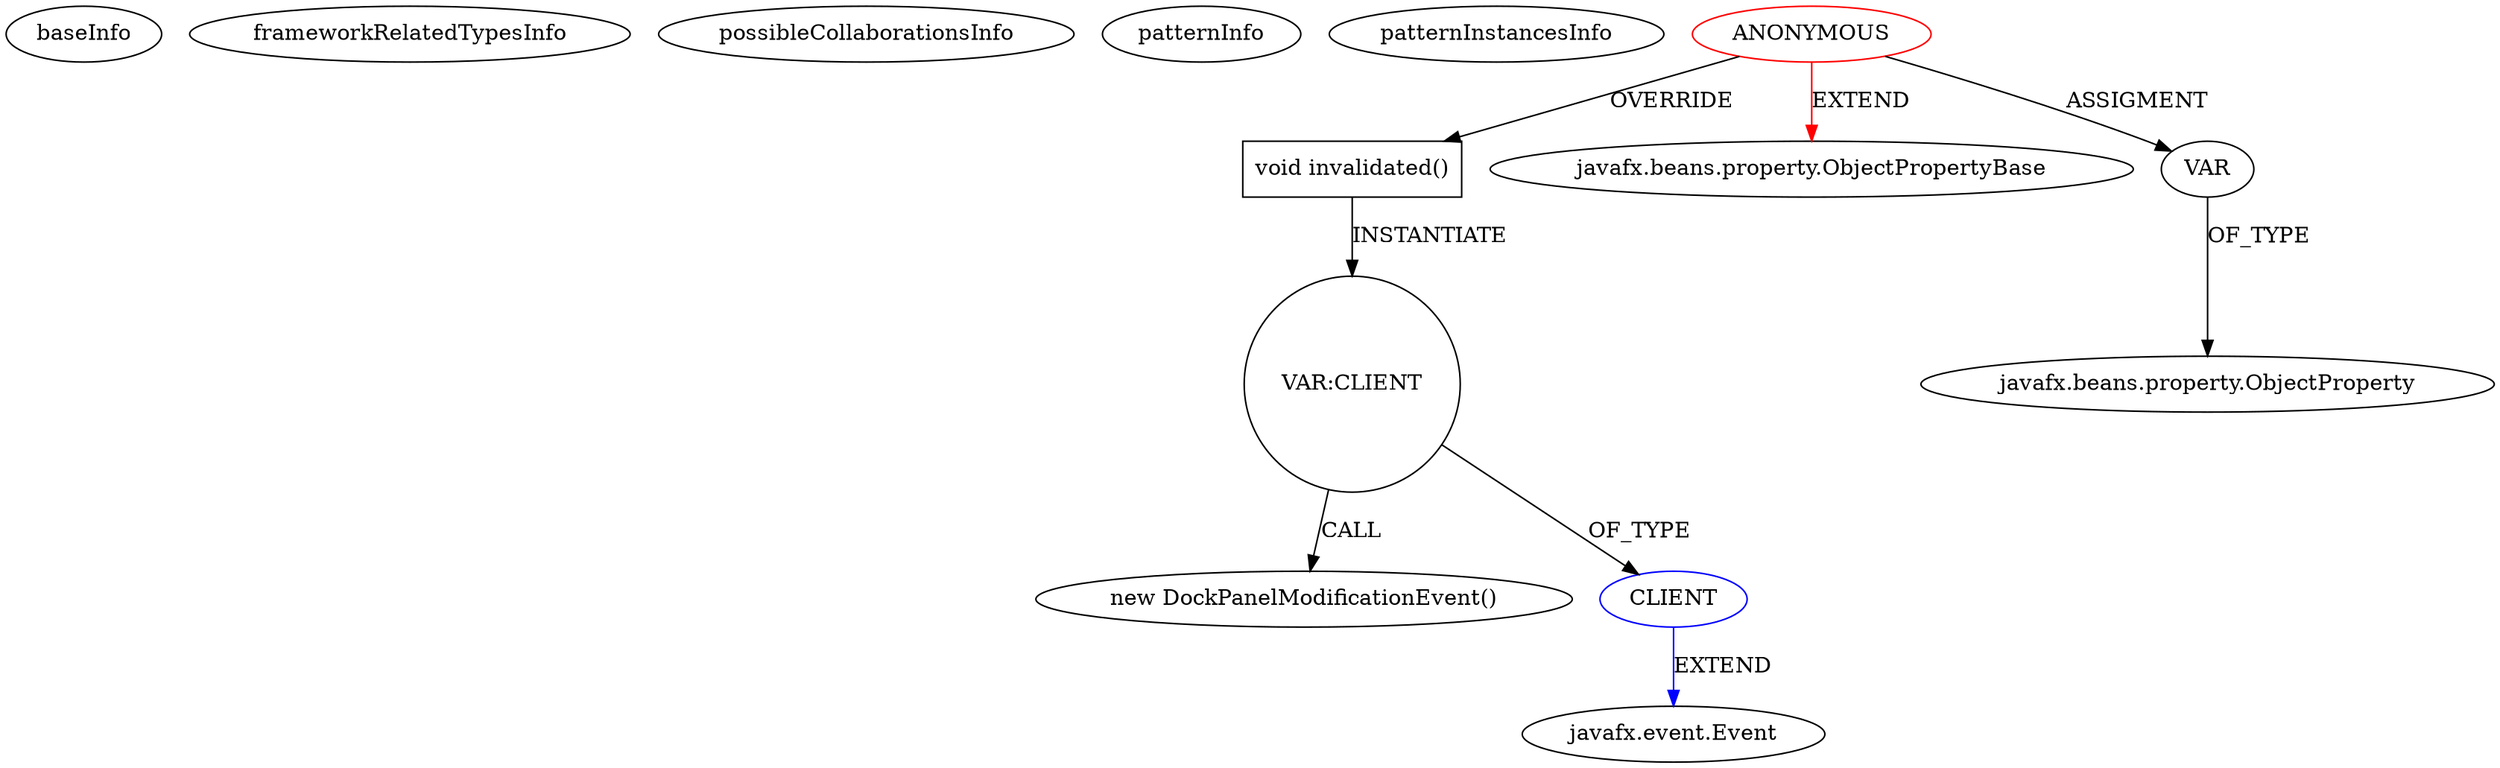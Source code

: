 digraph {
baseInfo[graphId=3675,category="pattern",isAnonymous=true,possibleRelation=true]
frameworkRelatedTypesInfo[0="javafx.beans.property.ObjectPropertyBase"]
possibleCollaborationsInfo[0="3675~INSTANTIATION-OVERRIDING_METHOD_DECLARATION-~javafx.beans.property.ObjectPropertyBase ~javafx.event.Event ~true~false"]
patternInfo[frequency=3.0,patternRootClient=0]
patternInstancesInfo[0="abuczko-JFXDockManager~/abuczko-JFXDockManager/JFXDockManager-master/JFXDockManager/src/controller/DockPanel.java~javafx.beans.property.ObjectProperty contentProperty()~1680",1="abuczko-JFXDockManager~/abuczko-JFXDockManager/JFXDockManager-master/JFXDockManager/src/controller/DockPanel.java~javafx.beans.property.ObjectProperty dockPositionProperty()~1681",2="abuczko-JFXDockManager~/abuczko-JFXDockManager/JFXDockManager-master/JFXDockManager/src/controller/DockPanel.java~javafx.beans.property.ObjectProperty graphicProperty()~1679"]
5[label="new DockPanelModificationEvent()",vertexType="CONSTRUCTOR_CALL",isFrameworkType=false]
6[label="VAR:CLIENT",vertexType="VARIABLE_EXPRESION",isFrameworkType=false,shape=circle]
4[label="void invalidated()",vertexType="OVERRIDING_METHOD_DECLARATION",isFrameworkType=false,shape=box]
0[label="ANONYMOUS",vertexType="ROOT_ANONYMOUS_DECLARATION",isFrameworkType=false,color=red]
1[label="javafx.beans.property.ObjectPropertyBase",vertexType="FRAMEWORK_CLASS_TYPE",isFrameworkType=false]
2[label="VAR",vertexType="OUTSIDE_VARIABLE_EXPRESION",isFrameworkType=false]
3[label="javafx.beans.property.ObjectProperty",vertexType="FRAMEWORK_CLASS_TYPE",isFrameworkType=false]
7[label="CLIENT",vertexType="REFERENCE_CLIENT_CLASS_DECLARATION",isFrameworkType=false,color=blue]
8[label="javafx.event.Event",vertexType="FRAMEWORK_CLASS_TYPE",isFrameworkType=false]
4->6[label="INSTANTIATE"]
0->1[label="EXTEND",color=red]
0->2[label="ASSIGMENT"]
0->4[label="OVERRIDE"]
6->7[label="OF_TYPE"]
7->8[label="EXTEND",color=blue]
6->5[label="CALL"]
2->3[label="OF_TYPE"]
}
